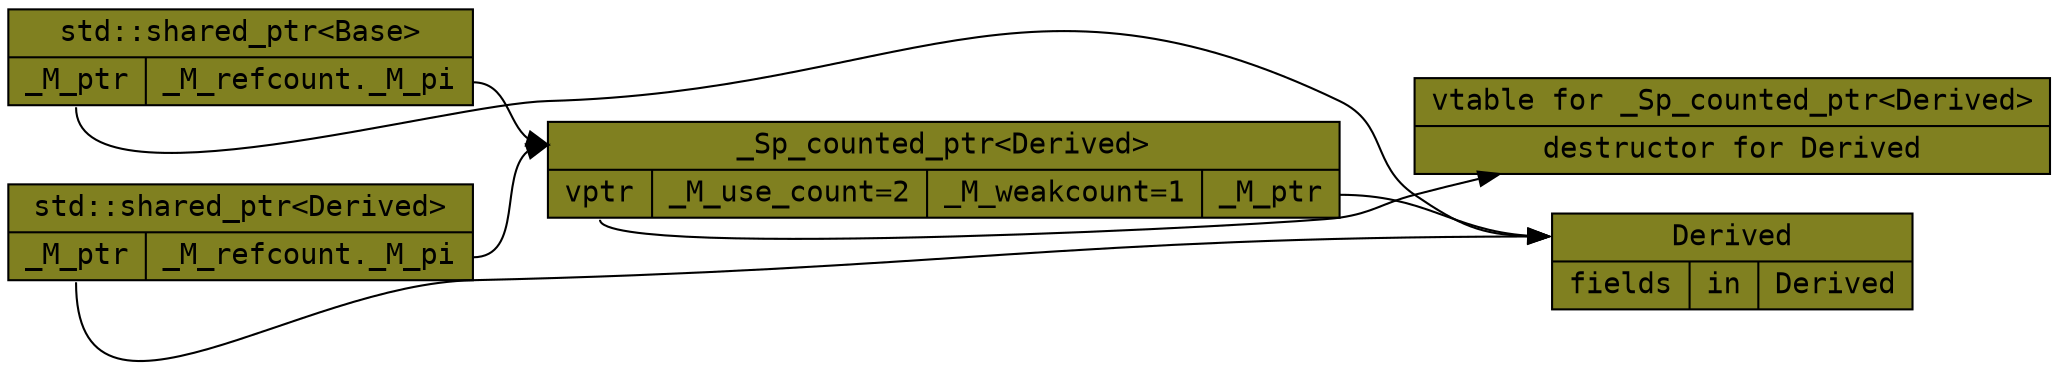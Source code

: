 digraph G {
    graph [rankdir = LR,
          bgcolor=transparent,
          fontname="monospace"
    ];

    node[shape=record,
       fillcolor="#808020",
       style="filled",
       fontname="monospace"
    ];

    shared_ptr[label="std::shared_ptr\<Derived\>|{<object>_M_ptr|<control>_M_refcount._M_pi}"]
    shared_ptr2[label="std::shared_ptr\<Base\>|{<object>_M_ptr|<control>_M_refcount._M_pi}"]

    control[label="<ctrl>_Sp_counted_ptr\<Derived\>|{<vptr>vptr|_M_use_count=2|_M_weakcount=1|<ptr>_M_ptr}"]
    object[label="<derived>Derived|{fields|in|Derived}"]


    vtable[label="vtable for _Sp_counted_ptr\<Derived\>|{destructor for Derived}"]

    shared_ptr:object -> object:derived;
    shared_ptr:control -> control:ctrl;
    shared_ptr2:object -> object:derived;
    shared_ptr2:control -> control:ctrl;

    control:ptr -> object:derived;
    control:vptr -> vtable

}
